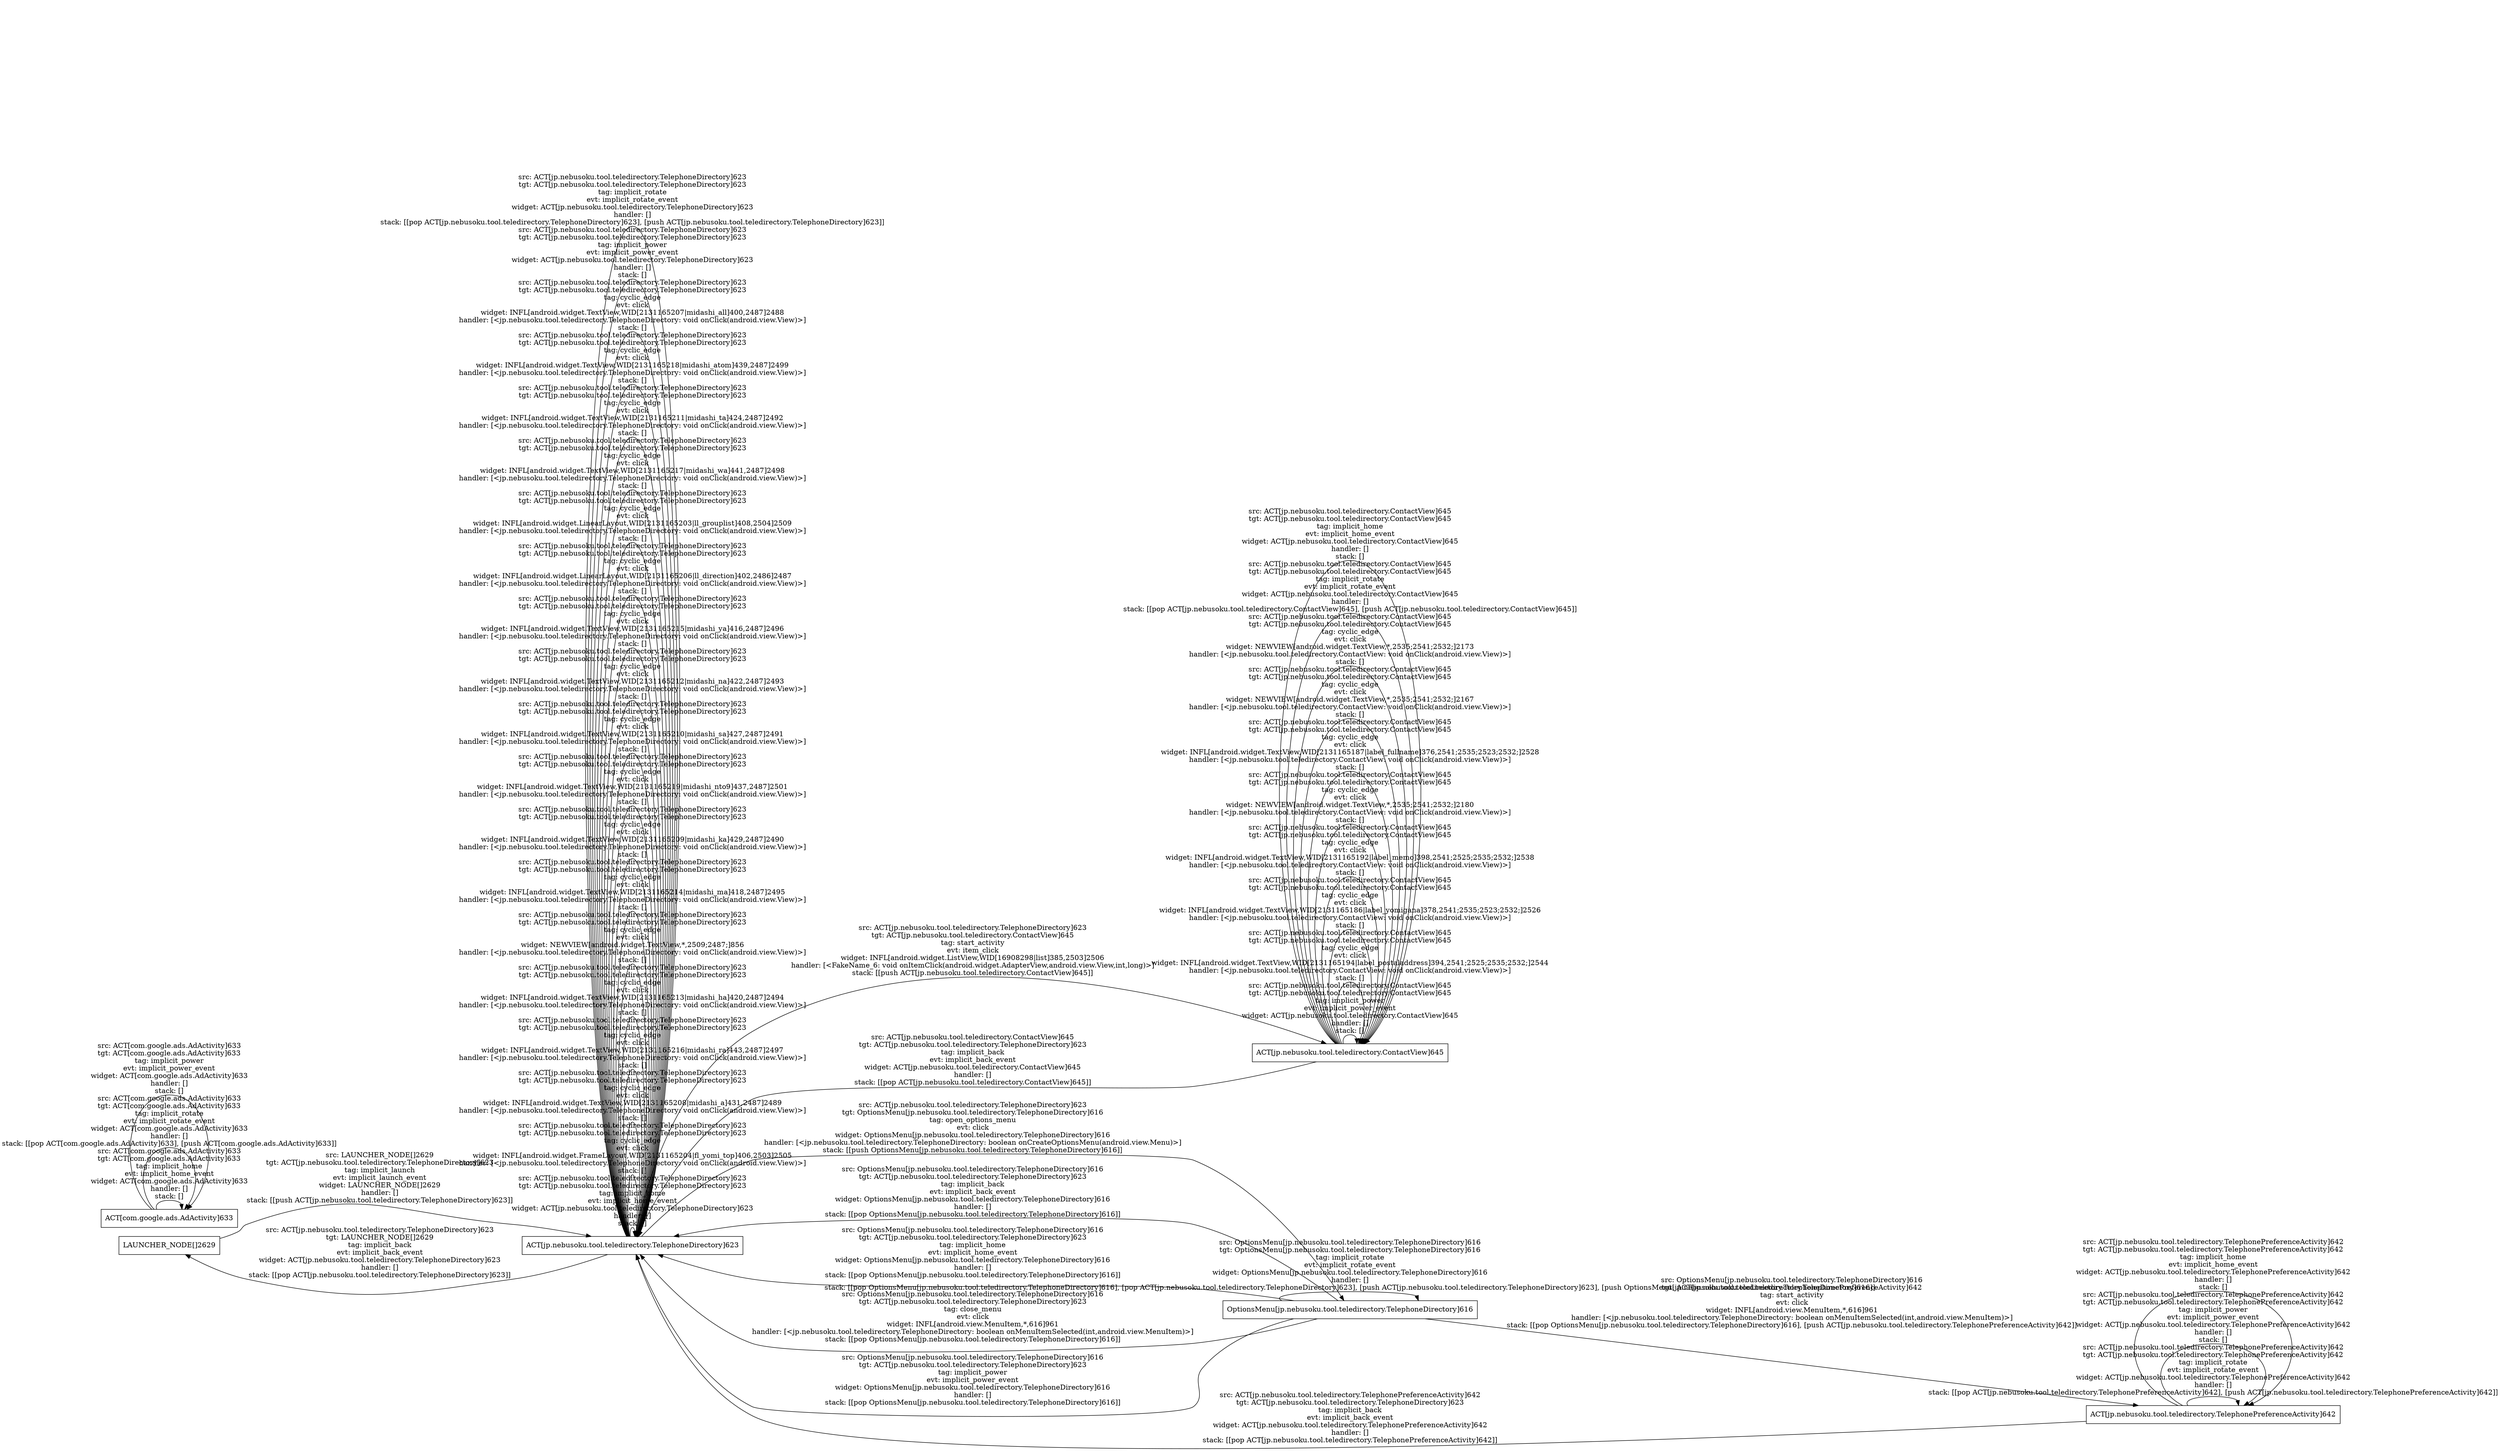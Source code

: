 digraph G {
 rankdir=LR;
 node[shape=box];
 n6 [label="LAUNCHER_NODE[]2629"];
 n1 [label="ACT[jp.nebusoku.tool.teledirectory.TelephoneDirectory]623"];
 n4 [label="ACT[jp.nebusoku.tool.teledirectory.ContactView]645"];
 n5 [label="OptionsMenu[jp.nebusoku.tool.teledirectory.TelephoneDirectory]616"];
 n2 [label="ACT[com.google.ads.AdActivity]633"];
 n3 [label="ACT[jp.nebusoku.tool.teledirectory.TelephonePreferenceActivity]642"];
 n6 -> n1 [label="src: LAUNCHER_NODE[]2629\ntgt: ACT[jp.nebusoku.tool.teledirectory.TelephoneDirectory]623\ntag: implicit_launch\nevt: implicit_launch_event\nwidget: LAUNCHER_NODE[]2629\nhandler: []\nstack: [[push ACT[jp.nebusoku.tool.teledirectory.TelephoneDirectory]623]]\n"];
 n1 -> n1 [label="src: ACT[jp.nebusoku.tool.teledirectory.TelephoneDirectory]623\ntgt: ACT[jp.nebusoku.tool.teledirectory.TelephoneDirectory]623\ntag: implicit_home\nevt: implicit_home_event\nwidget: ACT[jp.nebusoku.tool.teledirectory.TelephoneDirectory]623\nhandler: []\nstack: []\n"];
 n1 -> n6 [label="src: ACT[jp.nebusoku.tool.teledirectory.TelephoneDirectory]623\ntgt: LAUNCHER_NODE[]2629\ntag: implicit_back\nevt: implicit_back_event\nwidget: ACT[jp.nebusoku.tool.teledirectory.TelephoneDirectory]623\nhandler: []\nstack: [[pop ACT[jp.nebusoku.tool.teledirectory.TelephoneDirectory]623]]\n"];
 n1 -> n4 [label="src: ACT[jp.nebusoku.tool.teledirectory.TelephoneDirectory]623\ntgt: ACT[jp.nebusoku.tool.teledirectory.ContactView]645\ntag: start_activity\nevt: item_click\nwidget: INFL[android.widget.ListView,WID[16908298|list]385,2503]2506\nhandler: [<FakeName_6: void onItemClick(android.widget.AdapterView,android.view.View,int,long)>]\nstack: [[push ACT[jp.nebusoku.tool.teledirectory.ContactView]645]]\n"];
 n1 -> n1 [label="src: ACT[jp.nebusoku.tool.teledirectory.TelephoneDirectory]623\ntgt: ACT[jp.nebusoku.tool.teledirectory.TelephoneDirectory]623\ntag: cyclic_edge\nevt: click\nwidget: INFL[android.widget.FrameLayout,WID[2131165204|fl_yomi_top]406,2503]2505\nhandler: [<jp.nebusoku.tool.teledirectory.TelephoneDirectory: void onClick(android.view.View)>]\nstack: []\n"];
 n1 -> n1 [label="src: ACT[jp.nebusoku.tool.teledirectory.TelephoneDirectory]623\ntgt: ACT[jp.nebusoku.tool.teledirectory.TelephoneDirectory]623\ntag: cyclic_edge\nevt: click\nwidget: INFL[android.widget.TextView,WID[2131165208|midashi_a]431,2487]2489\nhandler: [<jp.nebusoku.tool.teledirectory.TelephoneDirectory: void onClick(android.view.View)>]\nstack: []\n"];
 n1 -> n1 [label="src: ACT[jp.nebusoku.tool.teledirectory.TelephoneDirectory]623\ntgt: ACT[jp.nebusoku.tool.teledirectory.TelephoneDirectory]623\ntag: cyclic_edge\nevt: click\nwidget: INFL[android.widget.TextView,WID[2131165216|midashi_ra]443,2487]2497\nhandler: [<jp.nebusoku.tool.teledirectory.TelephoneDirectory: void onClick(android.view.View)>]\nstack: []\n"];
 n1 -> n1 [label="src: ACT[jp.nebusoku.tool.teledirectory.TelephoneDirectory]623\ntgt: ACT[jp.nebusoku.tool.teledirectory.TelephoneDirectory]623\ntag: cyclic_edge\nevt: click\nwidget: INFL[android.widget.TextView,WID[2131165213|midashi_ha]420,2487]2494\nhandler: [<jp.nebusoku.tool.teledirectory.TelephoneDirectory: void onClick(android.view.View)>]\nstack: []\n"];
 n1 -> n1 [label="src: ACT[jp.nebusoku.tool.teledirectory.TelephoneDirectory]623\ntgt: ACT[jp.nebusoku.tool.teledirectory.TelephoneDirectory]623\ntag: cyclic_edge\nevt: click\nwidget: NEWVIEW[android.widget.TextView,*,2509;2487;]856\nhandler: [<jp.nebusoku.tool.teledirectory.TelephoneDirectory: void onClick(android.view.View)>]\nstack: []\n"];
 n1 -> n1 [label="src: ACT[jp.nebusoku.tool.teledirectory.TelephoneDirectory]623\ntgt: ACT[jp.nebusoku.tool.teledirectory.TelephoneDirectory]623\ntag: cyclic_edge\nevt: click\nwidget: INFL[android.widget.TextView,WID[2131165214|midashi_ma]418,2487]2495\nhandler: [<jp.nebusoku.tool.teledirectory.TelephoneDirectory: void onClick(android.view.View)>]\nstack: []\n"];
 n1 -> n1 [label="src: ACT[jp.nebusoku.tool.teledirectory.TelephoneDirectory]623\ntgt: ACT[jp.nebusoku.tool.teledirectory.TelephoneDirectory]623\ntag: cyclic_edge\nevt: click\nwidget: INFL[android.widget.TextView,WID[2131165209|midashi_ka]429,2487]2490\nhandler: [<jp.nebusoku.tool.teledirectory.TelephoneDirectory: void onClick(android.view.View)>]\nstack: []\n"];
 n1 -> n1 [label="src: ACT[jp.nebusoku.tool.teledirectory.TelephoneDirectory]623\ntgt: ACT[jp.nebusoku.tool.teledirectory.TelephoneDirectory]623\ntag: cyclic_edge\nevt: click\nwidget: INFL[android.widget.TextView,WID[2131165219|midashi_nto9]437,2487]2501\nhandler: [<jp.nebusoku.tool.teledirectory.TelephoneDirectory: void onClick(android.view.View)>]\nstack: []\n"];
 n1 -> n1 [label="src: ACT[jp.nebusoku.tool.teledirectory.TelephoneDirectory]623\ntgt: ACT[jp.nebusoku.tool.teledirectory.TelephoneDirectory]623\ntag: cyclic_edge\nevt: click\nwidget: INFL[android.widget.TextView,WID[2131165210|midashi_sa]427,2487]2491\nhandler: [<jp.nebusoku.tool.teledirectory.TelephoneDirectory: void onClick(android.view.View)>]\nstack: []\n"];
 n1 -> n1 [label="src: ACT[jp.nebusoku.tool.teledirectory.TelephoneDirectory]623\ntgt: ACT[jp.nebusoku.tool.teledirectory.TelephoneDirectory]623\ntag: cyclic_edge\nevt: click\nwidget: INFL[android.widget.TextView,WID[2131165212|midashi_na]422,2487]2493\nhandler: [<jp.nebusoku.tool.teledirectory.TelephoneDirectory: void onClick(android.view.View)>]\nstack: []\n"];
 n1 -> n1 [label="src: ACT[jp.nebusoku.tool.teledirectory.TelephoneDirectory]623\ntgt: ACT[jp.nebusoku.tool.teledirectory.TelephoneDirectory]623\ntag: cyclic_edge\nevt: click\nwidget: INFL[android.widget.TextView,WID[2131165215|midashi_ya]416,2487]2496\nhandler: [<jp.nebusoku.tool.teledirectory.TelephoneDirectory: void onClick(android.view.View)>]\nstack: []\n"];
 n1 -> n1 [label="src: ACT[jp.nebusoku.tool.teledirectory.TelephoneDirectory]623\ntgt: ACT[jp.nebusoku.tool.teledirectory.TelephoneDirectory]623\ntag: cyclic_edge\nevt: click\nwidget: INFL[android.widget.LinearLayout,WID[2131165206|ll_direction]402,2486]2487\nhandler: [<jp.nebusoku.tool.teledirectory.TelephoneDirectory: void onClick(android.view.View)>]\nstack: []\n"];
 n1 -> n1 [label="src: ACT[jp.nebusoku.tool.teledirectory.TelephoneDirectory]623\ntgt: ACT[jp.nebusoku.tool.teledirectory.TelephoneDirectory]623\ntag: cyclic_edge\nevt: click\nwidget: INFL[android.widget.LinearLayout,WID[2131165203|ll_grouplist]408,2504]2509\nhandler: [<jp.nebusoku.tool.teledirectory.TelephoneDirectory: void onClick(android.view.View)>]\nstack: []\n"];
 n1 -> n1 [label="src: ACT[jp.nebusoku.tool.teledirectory.TelephoneDirectory]623\ntgt: ACT[jp.nebusoku.tool.teledirectory.TelephoneDirectory]623\ntag: cyclic_edge\nevt: click\nwidget: INFL[android.widget.TextView,WID[2131165217|midashi_wa]441,2487]2498\nhandler: [<jp.nebusoku.tool.teledirectory.TelephoneDirectory: void onClick(android.view.View)>]\nstack: []\n"];
 n1 -> n1 [label="src: ACT[jp.nebusoku.tool.teledirectory.TelephoneDirectory]623\ntgt: ACT[jp.nebusoku.tool.teledirectory.TelephoneDirectory]623\ntag: cyclic_edge\nevt: click\nwidget: INFL[android.widget.TextView,WID[2131165211|midashi_ta]424,2487]2492\nhandler: [<jp.nebusoku.tool.teledirectory.TelephoneDirectory: void onClick(android.view.View)>]\nstack: []\n"];
 n1 -> n1 [label="src: ACT[jp.nebusoku.tool.teledirectory.TelephoneDirectory]623\ntgt: ACT[jp.nebusoku.tool.teledirectory.TelephoneDirectory]623\ntag: cyclic_edge\nevt: click\nwidget: INFL[android.widget.TextView,WID[2131165218|midashi_atom]439,2487]2499\nhandler: [<jp.nebusoku.tool.teledirectory.TelephoneDirectory: void onClick(android.view.View)>]\nstack: []\n"];
 n1 -> n1 [label="src: ACT[jp.nebusoku.tool.teledirectory.TelephoneDirectory]623\ntgt: ACT[jp.nebusoku.tool.teledirectory.TelephoneDirectory]623\ntag: cyclic_edge\nevt: click\nwidget: INFL[android.widget.TextView,WID[2131165207|midashi_all]400,2487]2488\nhandler: [<jp.nebusoku.tool.teledirectory.TelephoneDirectory: void onClick(android.view.View)>]\nstack: []\n"];
 n1 -> n1 [label="src: ACT[jp.nebusoku.tool.teledirectory.TelephoneDirectory]623\ntgt: ACT[jp.nebusoku.tool.teledirectory.TelephoneDirectory]623\ntag: implicit_power\nevt: implicit_power_event\nwidget: ACT[jp.nebusoku.tool.teledirectory.TelephoneDirectory]623\nhandler: []\nstack: []\n"];
 n1 -> n1 [label="src: ACT[jp.nebusoku.tool.teledirectory.TelephoneDirectory]623\ntgt: ACT[jp.nebusoku.tool.teledirectory.TelephoneDirectory]623\ntag: implicit_rotate\nevt: implicit_rotate_event\nwidget: ACT[jp.nebusoku.tool.teledirectory.TelephoneDirectory]623\nhandler: []\nstack: [[pop ACT[jp.nebusoku.tool.teledirectory.TelephoneDirectory]623], [push ACT[jp.nebusoku.tool.teledirectory.TelephoneDirectory]623]]\n"];
 n1 -> n5 [label="src: ACT[jp.nebusoku.tool.teledirectory.TelephoneDirectory]623\ntgt: OptionsMenu[jp.nebusoku.tool.teledirectory.TelephoneDirectory]616\ntag: open_options_menu\nevt: click\nwidget: OptionsMenu[jp.nebusoku.tool.teledirectory.TelephoneDirectory]616\nhandler: [<jp.nebusoku.tool.teledirectory.TelephoneDirectory: boolean onCreateOptionsMenu(android.view.Menu)>]\nstack: [[push OptionsMenu[jp.nebusoku.tool.teledirectory.TelephoneDirectory]616]]\n"];
 n4 -> n4 [label="src: ACT[jp.nebusoku.tool.teledirectory.ContactView]645\ntgt: ACT[jp.nebusoku.tool.teledirectory.ContactView]645\ntag: implicit_power\nevt: implicit_power_event\nwidget: ACT[jp.nebusoku.tool.teledirectory.ContactView]645\nhandler: []\nstack: []\n"];
 n4 -> n4 [label="src: ACT[jp.nebusoku.tool.teledirectory.ContactView]645\ntgt: ACT[jp.nebusoku.tool.teledirectory.ContactView]645\ntag: cyclic_edge\nevt: click\nwidget: INFL[android.widget.TextView,WID[2131165194|label_postaladdress]394,2541;2525;2535;2532;]2544\nhandler: [<jp.nebusoku.tool.teledirectory.ContactView: void onClick(android.view.View)>]\nstack: []\n"];
 n4 -> n4 [label="src: ACT[jp.nebusoku.tool.teledirectory.ContactView]645\ntgt: ACT[jp.nebusoku.tool.teledirectory.ContactView]645\ntag: cyclic_edge\nevt: click\nwidget: INFL[android.widget.TextView,WID[2131165186|label_yomigana]378,2541;2535;2523;2532;]2526\nhandler: [<jp.nebusoku.tool.teledirectory.ContactView: void onClick(android.view.View)>]\nstack: []\n"];
 n4 -> n4 [label="src: ACT[jp.nebusoku.tool.teledirectory.ContactView]645\ntgt: ACT[jp.nebusoku.tool.teledirectory.ContactView]645\ntag: cyclic_edge\nevt: click\nwidget: INFL[android.widget.TextView,WID[2131165192|label_memo]398,2541;2525;2535;2532;]2538\nhandler: [<jp.nebusoku.tool.teledirectory.ContactView: void onClick(android.view.View)>]\nstack: []\n"];
 n4 -> n4 [label="src: ACT[jp.nebusoku.tool.teledirectory.ContactView]645\ntgt: ACT[jp.nebusoku.tool.teledirectory.ContactView]645\ntag: cyclic_edge\nevt: click\nwidget: NEWVIEW[android.widget.TextView,*,2535;2541;2532;]2180\nhandler: [<jp.nebusoku.tool.teledirectory.ContactView: void onClick(android.view.View)>]\nstack: []\n"];
 n4 -> n4 [label="src: ACT[jp.nebusoku.tool.teledirectory.ContactView]645\ntgt: ACT[jp.nebusoku.tool.teledirectory.ContactView]645\ntag: cyclic_edge\nevt: click\nwidget: INFL[android.widget.TextView,WID[2131165187|label_fullname]376,2541;2535;2523;2532;]2528\nhandler: [<jp.nebusoku.tool.teledirectory.ContactView: void onClick(android.view.View)>]\nstack: []\n"];
 n4 -> n4 [label="src: ACT[jp.nebusoku.tool.teledirectory.ContactView]645\ntgt: ACT[jp.nebusoku.tool.teledirectory.ContactView]645\ntag: cyclic_edge\nevt: click\nwidget: NEWVIEW[android.widget.TextView,*,2535;2541;2532;]2167\nhandler: [<jp.nebusoku.tool.teledirectory.ContactView: void onClick(android.view.View)>]\nstack: []\n"];
 n4 -> n4 [label="src: ACT[jp.nebusoku.tool.teledirectory.ContactView]645\ntgt: ACT[jp.nebusoku.tool.teledirectory.ContactView]645\ntag: cyclic_edge\nevt: click\nwidget: NEWVIEW[android.widget.TextView,*,2535;2541;2532;]2173\nhandler: [<jp.nebusoku.tool.teledirectory.ContactView: void onClick(android.view.View)>]\nstack: []\n"];
 n4 -> n1 [label="src: ACT[jp.nebusoku.tool.teledirectory.ContactView]645\ntgt: ACT[jp.nebusoku.tool.teledirectory.TelephoneDirectory]623\ntag: implicit_back\nevt: implicit_back_event\nwidget: ACT[jp.nebusoku.tool.teledirectory.ContactView]645\nhandler: []\nstack: [[pop ACT[jp.nebusoku.tool.teledirectory.ContactView]645]]\n"];
 n4 -> n4 [label="src: ACT[jp.nebusoku.tool.teledirectory.ContactView]645\ntgt: ACT[jp.nebusoku.tool.teledirectory.ContactView]645\ntag: implicit_rotate\nevt: implicit_rotate_event\nwidget: ACT[jp.nebusoku.tool.teledirectory.ContactView]645\nhandler: []\nstack: [[pop ACT[jp.nebusoku.tool.teledirectory.ContactView]645], [push ACT[jp.nebusoku.tool.teledirectory.ContactView]645]]\n"];
 n4 -> n4 [label="src: ACT[jp.nebusoku.tool.teledirectory.ContactView]645\ntgt: ACT[jp.nebusoku.tool.teledirectory.ContactView]645\ntag: implicit_home\nevt: implicit_home_event\nwidget: ACT[jp.nebusoku.tool.teledirectory.ContactView]645\nhandler: []\nstack: []\n"];
 n5 -> n1 [label="src: OptionsMenu[jp.nebusoku.tool.teledirectory.TelephoneDirectory]616\ntgt: ACT[jp.nebusoku.tool.teledirectory.TelephoneDirectory]623\ntag: implicit_back\nevt: implicit_back_event\nwidget: OptionsMenu[jp.nebusoku.tool.teledirectory.TelephoneDirectory]616\nhandler: []\nstack: [[pop OptionsMenu[jp.nebusoku.tool.teledirectory.TelephoneDirectory]616]]\n"];
 n5 -> n1 [label="src: OptionsMenu[jp.nebusoku.tool.teledirectory.TelephoneDirectory]616\ntgt: ACT[jp.nebusoku.tool.teledirectory.TelephoneDirectory]623\ntag: implicit_home\nevt: implicit_home_event\nwidget: OptionsMenu[jp.nebusoku.tool.teledirectory.TelephoneDirectory]616\nhandler: []\nstack: [[pop OptionsMenu[jp.nebusoku.tool.teledirectory.TelephoneDirectory]616]]\n"];
 n5 -> n1 [label="src: OptionsMenu[jp.nebusoku.tool.teledirectory.TelephoneDirectory]616\ntgt: ACT[jp.nebusoku.tool.teledirectory.TelephoneDirectory]623\ntag: close_menu\nevt: click\nwidget: INFL[android.view.MenuItem,*,616]961\nhandler: [<jp.nebusoku.tool.teledirectory.TelephoneDirectory: boolean onMenuItemSelected(int,android.view.MenuItem)>]\nstack: [[pop OptionsMenu[jp.nebusoku.tool.teledirectory.TelephoneDirectory]616]]\n"];
 n5 -> n5 [label="src: OptionsMenu[jp.nebusoku.tool.teledirectory.TelephoneDirectory]616\ntgt: OptionsMenu[jp.nebusoku.tool.teledirectory.TelephoneDirectory]616\ntag: implicit_rotate\nevt: implicit_rotate_event\nwidget: OptionsMenu[jp.nebusoku.tool.teledirectory.TelephoneDirectory]616\nhandler: []\nstack: [[pop OptionsMenu[jp.nebusoku.tool.teledirectory.TelephoneDirectory]616], [pop ACT[jp.nebusoku.tool.teledirectory.TelephoneDirectory]623], [push ACT[jp.nebusoku.tool.teledirectory.TelephoneDirectory]623], [push OptionsMenu[jp.nebusoku.tool.teledirectory.TelephoneDirectory]616]]\n"];
 n5 -> n1 [label="src: OptionsMenu[jp.nebusoku.tool.teledirectory.TelephoneDirectory]616\ntgt: ACT[jp.nebusoku.tool.teledirectory.TelephoneDirectory]623\ntag: implicit_power\nevt: implicit_power_event\nwidget: OptionsMenu[jp.nebusoku.tool.teledirectory.TelephoneDirectory]616\nhandler: []\nstack: [[pop OptionsMenu[jp.nebusoku.tool.teledirectory.TelephoneDirectory]616]]\n"];
 n5 -> n3 [label="src: OptionsMenu[jp.nebusoku.tool.teledirectory.TelephoneDirectory]616\ntgt: ACT[jp.nebusoku.tool.teledirectory.TelephonePreferenceActivity]642\ntag: start_activity\nevt: click\nwidget: INFL[android.view.MenuItem,*,616]961\nhandler: [<jp.nebusoku.tool.teledirectory.TelephoneDirectory: boolean onMenuItemSelected(int,android.view.MenuItem)>]\nstack: [[pop OptionsMenu[jp.nebusoku.tool.teledirectory.TelephoneDirectory]616], [push ACT[jp.nebusoku.tool.teledirectory.TelephonePreferenceActivity]642]]\n"];
 n2 -> n2 [label="src: ACT[com.google.ads.AdActivity]633\ntgt: ACT[com.google.ads.AdActivity]633\ntag: implicit_home\nevt: implicit_home_event\nwidget: ACT[com.google.ads.AdActivity]633\nhandler: []\nstack: []\n"];
 n2 -> n2 [label="src: ACT[com.google.ads.AdActivity]633\ntgt: ACT[com.google.ads.AdActivity]633\ntag: implicit_rotate\nevt: implicit_rotate_event\nwidget: ACT[com.google.ads.AdActivity]633\nhandler: []\nstack: [[pop ACT[com.google.ads.AdActivity]633], [push ACT[com.google.ads.AdActivity]633]]\n"];
 n2 -> n2 [label="src: ACT[com.google.ads.AdActivity]633\ntgt: ACT[com.google.ads.AdActivity]633\ntag: implicit_power\nevt: implicit_power_event\nwidget: ACT[com.google.ads.AdActivity]633\nhandler: []\nstack: []\n"];
 n3 -> n1 [label="src: ACT[jp.nebusoku.tool.teledirectory.TelephonePreferenceActivity]642\ntgt: ACT[jp.nebusoku.tool.teledirectory.TelephoneDirectory]623\ntag: implicit_back\nevt: implicit_back_event\nwidget: ACT[jp.nebusoku.tool.teledirectory.TelephonePreferenceActivity]642\nhandler: []\nstack: [[pop ACT[jp.nebusoku.tool.teledirectory.TelephonePreferenceActivity]642]]\n"];
 n3 -> n3 [label="src: ACT[jp.nebusoku.tool.teledirectory.TelephonePreferenceActivity]642\ntgt: ACT[jp.nebusoku.tool.teledirectory.TelephonePreferenceActivity]642\ntag: implicit_rotate\nevt: implicit_rotate_event\nwidget: ACT[jp.nebusoku.tool.teledirectory.TelephonePreferenceActivity]642\nhandler: []\nstack: [[pop ACT[jp.nebusoku.tool.teledirectory.TelephonePreferenceActivity]642], [push ACT[jp.nebusoku.tool.teledirectory.TelephonePreferenceActivity]642]]\n"];
 n3 -> n3 [label="src: ACT[jp.nebusoku.tool.teledirectory.TelephonePreferenceActivity]642\ntgt: ACT[jp.nebusoku.tool.teledirectory.TelephonePreferenceActivity]642\ntag: implicit_power\nevt: implicit_power_event\nwidget: ACT[jp.nebusoku.tool.teledirectory.TelephonePreferenceActivity]642\nhandler: []\nstack: []\n"];
 n3 -> n3 [label="src: ACT[jp.nebusoku.tool.teledirectory.TelephonePreferenceActivity]642\ntgt: ACT[jp.nebusoku.tool.teledirectory.TelephonePreferenceActivity]642\ntag: implicit_home\nevt: implicit_home_event\nwidget: ACT[jp.nebusoku.tool.teledirectory.TelephonePreferenceActivity]642\nhandler: []\nstack: []\n"];
}